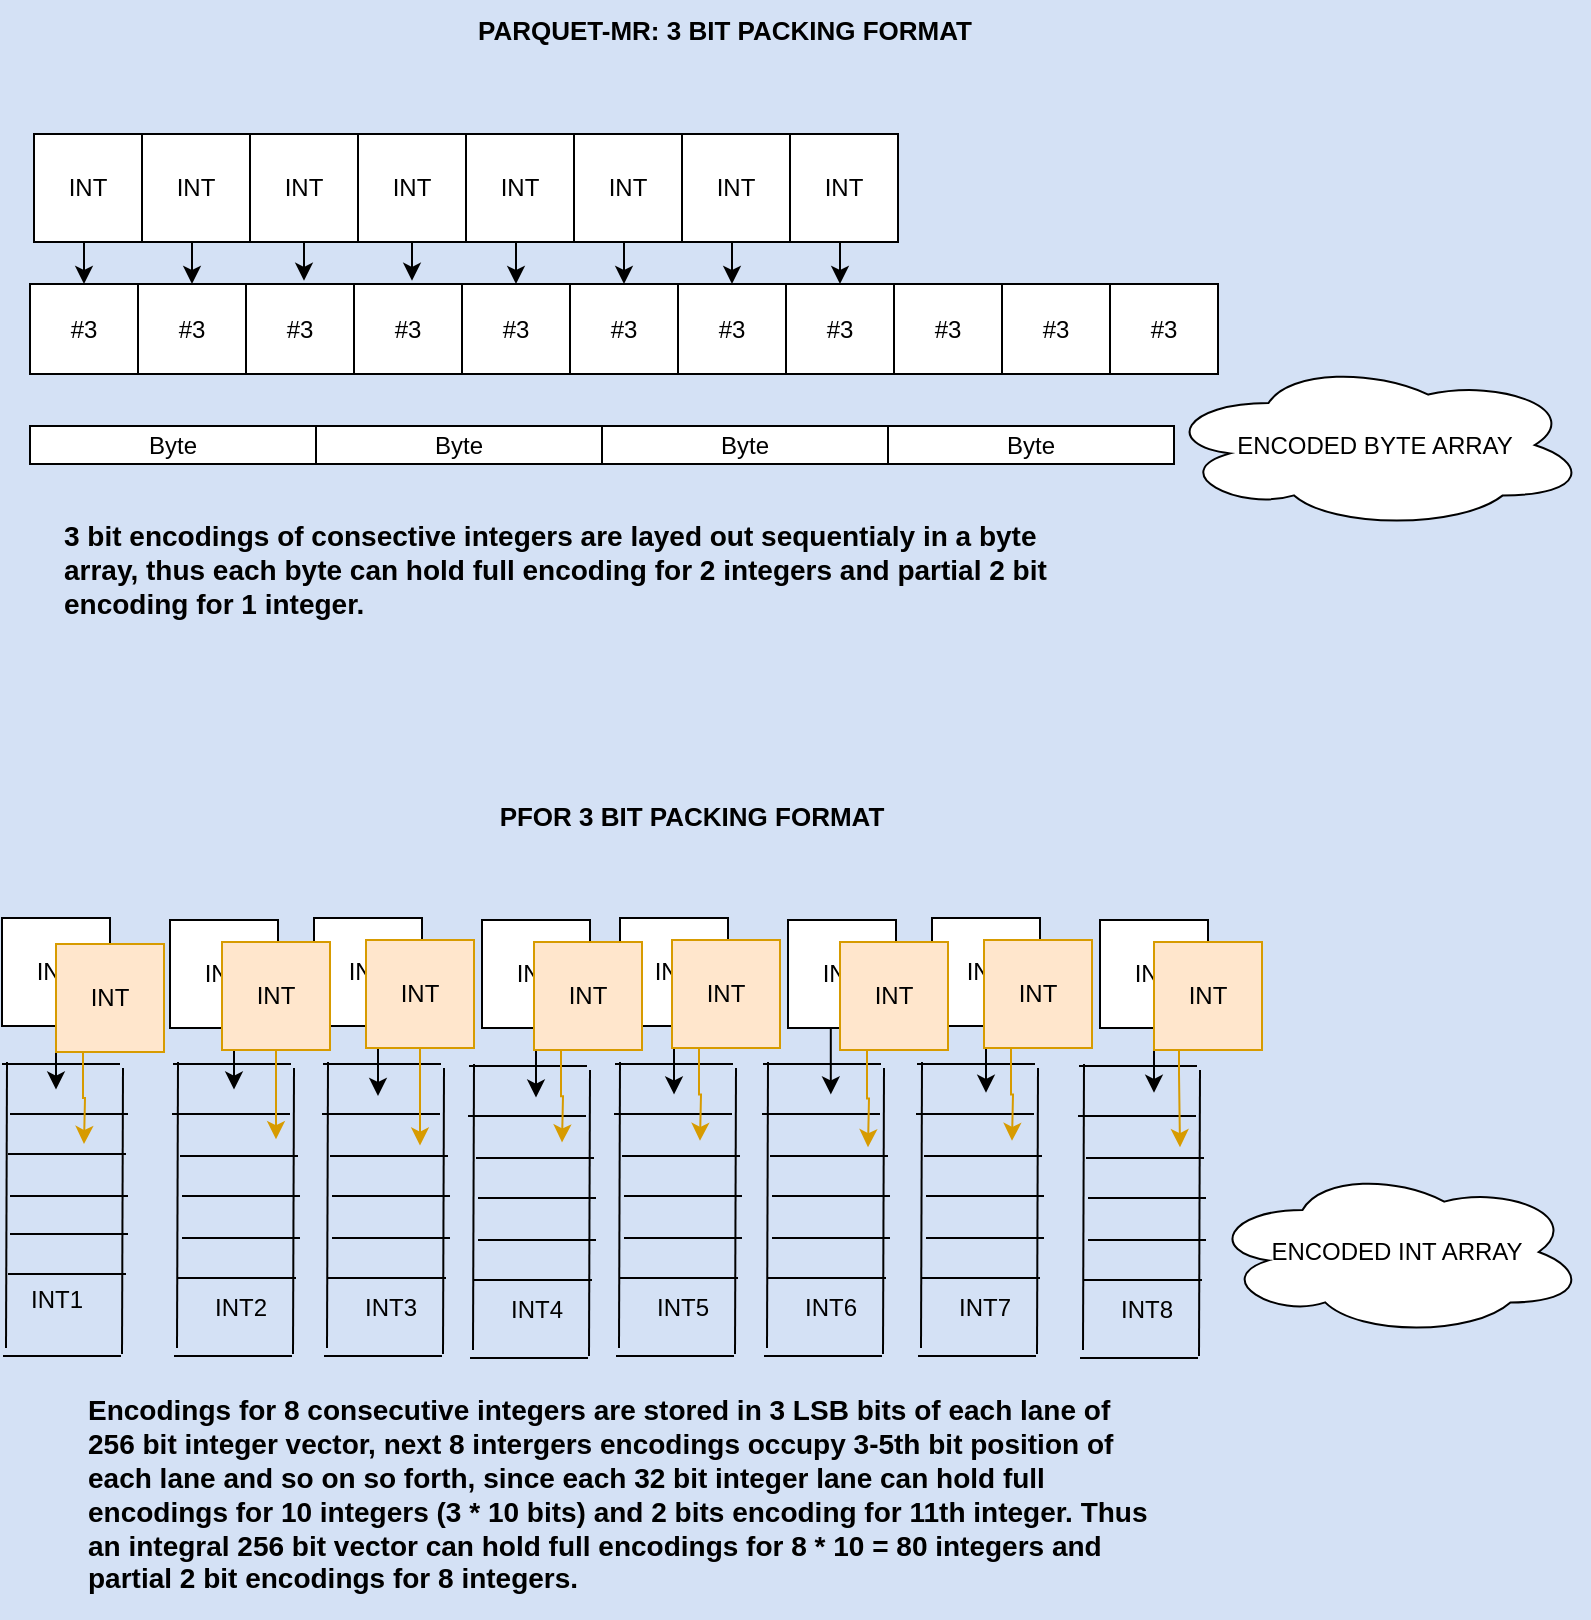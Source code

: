 <mxfile version="19.0.3" type="device"><diagram id="fata6-C_0mJf1kJ1QonU" name="Page-1"><mxGraphModel dx="1038" dy="649" grid="0" gridSize="10" guides="1" tooltips="1" connect="1" arrows="1" fold="1" page="1" pageScale="1" pageWidth="850" pageHeight="1100" background="#D4E1F5" math="0" shadow="0"><root><mxCell id="0"/><mxCell id="1" parent="0"/><mxCell id="MiHoAJHBp2lD6bKMKIvG-1" value="#3" style="rounded=0;whiteSpace=wrap;html=1;" vertex="1" parent="1"><mxGeometry x="54" y="262" width="54" height="45" as="geometry"/></mxCell><mxCell id="MiHoAJHBp2lD6bKMKIvG-4" value="#3" style="rounded=0;whiteSpace=wrap;html=1;" vertex="1" parent="1"><mxGeometry x="108" y="262" width="54" height="45" as="geometry"/></mxCell><mxCell id="MiHoAJHBp2lD6bKMKIvG-12" value="#3" style="rounded=0;whiteSpace=wrap;html=1;" vertex="1" parent="1"><mxGeometry x="162" y="262" width="54" height="45" as="geometry"/></mxCell><mxCell id="MiHoAJHBp2lD6bKMKIvG-13" value="#3" style="rounded=0;whiteSpace=wrap;html=1;" vertex="1" parent="1"><mxGeometry x="216" y="262" width="54" height="45" as="geometry"/></mxCell><mxCell id="MiHoAJHBp2lD6bKMKIvG-16" value="Byte" style="rounded=0;whiteSpace=wrap;html=1;" vertex="1" parent="1"><mxGeometry x="54" y="333" width="143" height="19" as="geometry"/></mxCell><mxCell id="MiHoAJHBp2lD6bKMKIvG-17" value="Byte" style="rounded=0;whiteSpace=wrap;html=1;" vertex="1" parent="1"><mxGeometry x="197" y="333" width="143" height="19" as="geometry"/></mxCell><mxCell id="MiHoAJHBp2lD6bKMKIvG-18" value="#3" style="rounded=0;whiteSpace=wrap;html=1;" vertex="1" parent="1"><mxGeometry x="270" y="262" width="54" height="45" as="geometry"/></mxCell><mxCell id="MiHoAJHBp2lD6bKMKIvG-19" value="#3" style="rounded=0;whiteSpace=wrap;html=1;" vertex="1" parent="1"><mxGeometry x="324" y="262" width="54" height="45" as="geometry"/></mxCell><mxCell id="MiHoAJHBp2lD6bKMKIvG-20" value="#3" style="rounded=0;whiteSpace=wrap;html=1;" vertex="1" parent="1"><mxGeometry x="378" y="262" width="54" height="45" as="geometry"/></mxCell><mxCell id="MiHoAJHBp2lD6bKMKIvG-21" value="#3" style="rounded=0;whiteSpace=wrap;html=1;" vertex="1" parent="1"><mxGeometry x="432" y="262" width="54" height="45" as="geometry"/></mxCell><mxCell id="MiHoAJHBp2lD6bKMKIvG-24" value="Byte" style="rounded=0;whiteSpace=wrap;html=1;" vertex="1" parent="1"><mxGeometry x="340" y="333" width="143" height="19" as="geometry"/></mxCell><mxCell id="MiHoAJHBp2lD6bKMKIvG-25" value="Byte" style="rounded=0;whiteSpace=wrap;html=1;" vertex="1" parent="1"><mxGeometry x="483" y="333" width="143" height="19" as="geometry"/></mxCell><mxCell id="MiHoAJHBp2lD6bKMKIvG-26" value="#3" style="rounded=0;whiteSpace=wrap;html=1;" vertex="1" parent="1"><mxGeometry x="486" y="262" width="54" height="45" as="geometry"/></mxCell><mxCell id="MiHoAJHBp2lD6bKMKIvG-27" value="#3" style="rounded=0;whiteSpace=wrap;html=1;" vertex="1" parent="1"><mxGeometry x="540" y="262" width="54" height="45" as="geometry"/></mxCell><mxCell id="MiHoAJHBp2lD6bKMKIvG-28" value="#3" style="rounded=0;whiteSpace=wrap;html=1;" vertex="1" parent="1"><mxGeometry x="594" y="262" width="54" height="45" as="geometry"/></mxCell><mxCell id="MiHoAJHBp2lD6bKMKIvG-136" style="edgeStyle=orthogonalEdgeStyle;rounded=0;orthogonalLoop=1;jettySize=auto;html=1;exitX=0.5;exitY=1;exitDx=0;exitDy=0;entryX=0.5;entryY=0;entryDx=0;entryDy=0;" edge="1" parent="1" source="MiHoAJHBp2lD6bKMKIvG-29" target="MiHoAJHBp2lD6bKMKIvG-1"><mxGeometry relative="1" as="geometry"/></mxCell><mxCell id="MiHoAJHBp2lD6bKMKIvG-29" value="INT" style="whiteSpace=wrap;html=1;aspect=fixed;" vertex="1" parent="1"><mxGeometry x="56" y="187" width="54" height="54" as="geometry"/></mxCell><mxCell id="MiHoAJHBp2lD6bKMKIvG-137" style="edgeStyle=orthogonalEdgeStyle;rounded=0;orthogonalLoop=1;jettySize=auto;html=1;exitX=0.5;exitY=1;exitDx=0;exitDy=0;entryX=0.5;entryY=0;entryDx=0;entryDy=0;" edge="1" parent="1" source="MiHoAJHBp2lD6bKMKIvG-30" target="MiHoAJHBp2lD6bKMKIvG-4"><mxGeometry relative="1" as="geometry"/></mxCell><mxCell id="MiHoAJHBp2lD6bKMKIvG-30" value="INT" style="whiteSpace=wrap;html=1;aspect=fixed;" vertex="1" parent="1"><mxGeometry x="110" y="187" width="54" height="54" as="geometry"/></mxCell><mxCell id="MiHoAJHBp2lD6bKMKIvG-138" style="edgeStyle=orthogonalEdgeStyle;rounded=0;orthogonalLoop=1;jettySize=auto;html=1;exitX=0.5;exitY=1;exitDx=0;exitDy=0;" edge="1" parent="1" source="MiHoAJHBp2lD6bKMKIvG-31"><mxGeometry relative="1" as="geometry"><mxPoint x="191" y="260.4" as="targetPoint"/></mxGeometry></mxCell><mxCell id="MiHoAJHBp2lD6bKMKIvG-31" value="INT" style="whiteSpace=wrap;html=1;aspect=fixed;" vertex="1" parent="1"><mxGeometry x="164" y="187" width="54" height="54" as="geometry"/></mxCell><mxCell id="MiHoAJHBp2lD6bKMKIvG-139" style="edgeStyle=orthogonalEdgeStyle;rounded=0;orthogonalLoop=1;jettySize=auto;html=1;exitX=0.5;exitY=1;exitDx=0;exitDy=0;" edge="1" parent="1" source="MiHoAJHBp2lD6bKMKIvG-32"><mxGeometry relative="1" as="geometry"><mxPoint x="245" y="260.4" as="targetPoint"/></mxGeometry></mxCell><mxCell id="MiHoAJHBp2lD6bKMKIvG-32" value="INT" style="whiteSpace=wrap;html=1;aspect=fixed;" vertex="1" parent="1"><mxGeometry x="218" y="187" width="54" height="54" as="geometry"/></mxCell><mxCell id="MiHoAJHBp2lD6bKMKIvG-140" style="edgeStyle=orthogonalEdgeStyle;rounded=0;orthogonalLoop=1;jettySize=auto;html=1;exitX=0.5;exitY=1;exitDx=0;exitDy=0;entryX=0.5;entryY=0;entryDx=0;entryDy=0;" edge="1" parent="1" source="MiHoAJHBp2lD6bKMKIvG-34" target="MiHoAJHBp2lD6bKMKIvG-18"><mxGeometry relative="1" as="geometry"/></mxCell><mxCell id="MiHoAJHBp2lD6bKMKIvG-34" value="INT" style="whiteSpace=wrap;html=1;aspect=fixed;" vertex="1" parent="1"><mxGeometry x="272" y="187" width="54" height="54" as="geometry"/></mxCell><mxCell id="MiHoAJHBp2lD6bKMKIvG-141" style="edgeStyle=orthogonalEdgeStyle;rounded=0;orthogonalLoop=1;jettySize=auto;html=1;exitX=0.5;exitY=1;exitDx=0;exitDy=0;entryX=0.5;entryY=0;entryDx=0;entryDy=0;" edge="1" parent="1" source="MiHoAJHBp2lD6bKMKIvG-35" target="MiHoAJHBp2lD6bKMKIvG-19"><mxGeometry relative="1" as="geometry"/></mxCell><mxCell id="MiHoAJHBp2lD6bKMKIvG-35" value="INT" style="whiteSpace=wrap;html=1;aspect=fixed;" vertex="1" parent="1"><mxGeometry x="326" y="187" width="54" height="54" as="geometry"/></mxCell><mxCell id="MiHoAJHBp2lD6bKMKIvG-142" style="edgeStyle=orthogonalEdgeStyle;rounded=0;orthogonalLoop=1;jettySize=auto;html=1;exitX=0.5;exitY=1;exitDx=0;exitDy=0;entryX=0.5;entryY=0;entryDx=0;entryDy=0;" edge="1" parent="1" source="MiHoAJHBp2lD6bKMKIvG-36" target="MiHoAJHBp2lD6bKMKIvG-20"><mxGeometry relative="1" as="geometry"/></mxCell><mxCell id="MiHoAJHBp2lD6bKMKIvG-36" value="INT" style="whiteSpace=wrap;html=1;aspect=fixed;" vertex="1" parent="1"><mxGeometry x="380" y="187" width="54" height="54" as="geometry"/></mxCell><mxCell id="MiHoAJHBp2lD6bKMKIvG-143" style="edgeStyle=orthogonalEdgeStyle;rounded=0;orthogonalLoop=1;jettySize=auto;html=1;exitX=0.5;exitY=1;exitDx=0;exitDy=0;entryX=0.5;entryY=0;entryDx=0;entryDy=0;" edge="1" parent="1" source="MiHoAJHBp2lD6bKMKIvG-37" target="MiHoAJHBp2lD6bKMKIvG-21"><mxGeometry relative="1" as="geometry"/></mxCell><mxCell id="MiHoAJHBp2lD6bKMKIvG-37" value="INT" style="whiteSpace=wrap;html=1;aspect=fixed;" vertex="1" parent="1"><mxGeometry x="434" y="187" width="54" height="54" as="geometry"/></mxCell><mxCell id="MiHoAJHBp2lD6bKMKIvG-48" value="PARQUET-MR: 3 BIT PACKING FORMAT" style="text;html=1;strokeColor=none;fillColor=none;align=center;verticalAlign=middle;whiteSpace=wrap;rounded=0;fontStyle=1;fontSize=13;" vertex="1" parent="1"><mxGeometry x="211" y="120" width="381" height="30" as="geometry"/></mxCell><mxCell id="MiHoAJHBp2lD6bKMKIvG-49" value="" style="endArrow=none;html=1;rounded=0;" edge="1" parent="1"><mxGeometry width="50" height="50" relative="1" as="geometry"><mxPoint x="42" y="794" as="sourcePoint"/><mxPoint x="42.5" y="651" as="targetPoint"/></mxGeometry></mxCell><mxCell id="MiHoAJHBp2lD6bKMKIvG-54" value="" style="endArrow=none;html=1;rounded=0;" edge="1" parent="1"><mxGeometry width="50" height="50" relative="1" as="geometry"><mxPoint x="100" y="797" as="sourcePoint"/><mxPoint x="100.5" y="654" as="targetPoint"/></mxGeometry></mxCell><mxCell id="MiHoAJHBp2lD6bKMKIvG-55" value="" style="endArrow=none;html=1;rounded=0;" edge="1" parent="1"><mxGeometry width="50" height="50" relative="1" as="geometry"><mxPoint x="40" y="652" as="sourcePoint"/><mxPoint x="99" y="652" as="targetPoint"/></mxGeometry></mxCell><mxCell id="MiHoAJHBp2lD6bKMKIvG-56" value="" style="endArrow=none;html=1;rounded=0;" edge="1" parent="1"><mxGeometry width="50" height="50" relative="1" as="geometry"><mxPoint x="40.5" y="798" as="sourcePoint"/><mxPoint x="99.5" y="798" as="targetPoint"/></mxGeometry></mxCell><mxCell id="MiHoAJHBp2lD6bKMKIvG-61" value="" style="endArrow=none;html=1;rounded=0;" edge="1" parent="1"><mxGeometry width="50" height="50" relative="1" as="geometry"><mxPoint x="127.5" y="794" as="sourcePoint"/><mxPoint x="128" y="651" as="targetPoint"/></mxGeometry></mxCell><mxCell id="MiHoAJHBp2lD6bKMKIvG-62" value="" style="endArrow=none;html=1;rounded=0;" edge="1" parent="1"><mxGeometry width="50" height="50" relative="1" as="geometry"><mxPoint x="185.5" y="797" as="sourcePoint"/><mxPoint x="186" y="654" as="targetPoint"/></mxGeometry></mxCell><mxCell id="MiHoAJHBp2lD6bKMKIvG-63" value="" style="endArrow=none;html=1;rounded=0;" edge="1" parent="1"><mxGeometry width="50" height="50" relative="1" as="geometry"><mxPoint x="125.5" y="652" as="sourcePoint"/><mxPoint x="184.5" y="652" as="targetPoint"/></mxGeometry></mxCell><mxCell id="MiHoAJHBp2lD6bKMKIvG-64" value="" style="endArrow=none;html=1;rounded=0;" edge="1" parent="1"><mxGeometry width="50" height="50" relative="1" as="geometry"><mxPoint x="126" y="798" as="sourcePoint"/><mxPoint x="185" y="798" as="targetPoint"/></mxGeometry></mxCell><mxCell id="MiHoAJHBp2lD6bKMKIvG-94" value="INT1" style="text;html=1;align=center;verticalAlign=middle;resizable=0;points=[];autosize=1;strokeColor=none;fillColor=none;" vertex="1" parent="1"><mxGeometry x="49" y="761" width="36" height="18" as="geometry"/></mxCell><mxCell id="MiHoAJHBp2lD6bKMKIvG-95" value="INT2" style="text;html=1;align=center;verticalAlign=middle;resizable=0;points=[];autosize=1;strokeColor=none;fillColor=none;" vertex="1" parent="1"><mxGeometry x="141" y="765" width="36" height="18" as="geometry"/></mxCell><mxCell id="MiHoAJHBp2lD6bKMKIvG-217" style="edgeStyle=orthogonalEdgeStyle;rounded=0;orthogonalLoop=1;jettySize=auto;html=1;exitX=0.5;exitY=1;exitDx=0;exitDy=0;" edge="1" parent="1" source="MiHoAJHBp2lD6bKMKIvG-125"><mxGeometry relative="1" as="geometry"><mxPoint x="67" y="664.8" as="targetPoint"/></mxGeometry></mxCell><mxCell id="MiHoAJHBp2lD6bKMKIvG-125" value="INT" style="whiteSpace=wrap;html=1;aspect=fixed;" vertex="1" parent="1"><mxGeometry x="40" y="579" width="54" height="54" as="geometry"/></mxCell><mxCell id="MiHoAJHBp2lD6bKMKIvG-134" value="PFOR 3 BIT PACKING FORMAT" style="text;html=1;strokeColor=none;fillColor=none;align=center;verticalAlign=middle;whiteSpace=wrap;rounded=0;fontStyle=1;fontSize=13;" vertex="1" parent="1"><mxGeometry x="139" y="505" width="492" height="45" as="geometry"/></mxCell><mxCell id="MiHoAJHBp2lD6bKMKIvG-145" value="ENCODED BYTE ARRAY" style="ellipse;shape=cloud;whiteSpace=wrap;html=1;" vertex="1" parent="1"><mxGeometry x="620" y="300.5" width="213" height="84" as="geometry"/></mxCell><mxCell id="MiHoAJHBp2lD6bKMKIvG-146" value="" style="endArrow=none;html=1;rounded=0;" edge="1" parent="1"><mxGeometry width="50" height="50" relative="1" as="geometry"><mxPoint x="44" y="677" as="sourcePoint"/><mxPoint x="103" y="677" as="targetPoint"/></mxGeometry></mxCell><mxCell id="MiHoAJHBp2lD6bKMKIvG-147" value="" style="endArrow=none;html=1;rounded=0;" edge="1" parent="1"><mxGeometry width="50" height="50" relative="1" as="geometry"><mxPoint x="43" y="697" as="sourcePoint"/><mxPoint x="102" y="697" as="targetPoint"/></mxGeometry></mxCell><mxCell id="MiHoAJHBp2lD6bKMKIvG-148" value="" style="endArrow=none;html=1;rounded=0;" edge="1" parent="1"><mxGeometry width="50" height="50" relative="1" as="geometry"><mxPoint x="44" y="718" as="sourcePoint"/><mxPoint x="103" y="718" as="targetPoint"/></mxGeometry></mxCell><mxCell id="MiHoAJHBp2lD6bKMKIvG-149" value="" style="endArrow=none;html=1;rounded=0;" edge="1" parent="1"><mxGeometry width="50" height="50" relative="1" as="geometry"><mxPoint x="44" y="737" as="sourcePoint"/><mxPoint x="103" y="737" as="targetPoint"/></mxGeometry></mxCell><mxCell id="MiHoAJHBp2lD6bKMKIvG-150" value="" style="endArrow=none;html=1;rounded=0;" edge="1" parent="1"><mxGeometry width="50" height="50" relative="1" as="geometry"><mxPoint x="43" y="757" as="sourcePoint"/><mxPoint x="102" y="757" as="targetPoint"/></mxGeometry></mxCell><mxCell id="MiHoAJHBp2lD6bKMKIvG-151" value="" style="endArrow=none;html=1;rounded=0;" edge="1" parent="1"><mxGeometry width="50" height="50" relative="1" as="geometry"><mxPoint x="125" y="677" as="sourcePoint"/><mxPoint x="184" y="677" as="targetPoint"/></mxGeometry></mxCell><mxCell id="MiHoAJHBp2lD6bKMKIvG-152" value="" style="endArrow=none;html=1;rounded=0;" edge="1" parent="1"><mxGeometry width="50" height="50" relative="1" as="geometry"><mxPoint x="129" y="698" as="sourcePoint"/><mxPoint x="188" y="698" as="targetPoint"/></mxGeometry></mxCell><mxCell id="MiHoAJHBp2lD6bKMKIvG-153" value="" style="endArrow=none;html=1;rounded=0;" edge="1" parent="1"><mxGeometry width="50" height="50" relative="1" as="geometry"><mxPoint x="130" y="718" as="sourcePoint"/><mxPoint x="189" y="718" as="targetPoint"/></mxGeometry></mxCell><mxCell id="MiHoAJHBp2lD6bKMKIvG-154" value="" style="endArrow=none;html=1;rounded=0;" edge="1" parent="1"><mxGeometry width="50" height="50" relative="1" as="geometry"><mxPoint x="130" y="739" as="sourcePoint"/><mxPoint x="189" y="739" as="targetPoint"/></mxGeometry></mxCell><mxCell id="MiHoAJHBp2lD6bKMKIvG-155" value="" style="endArrow=none;html=1;rounded=0;" edge="1" parent="1"><mxGeometry width="50" height="50" relative="1" as="geometry"><mxPoint x="128" y="759" as="sourcePoint"/><mxPoint x="187" y="759" as="targetPoint"/></mxGeometry></mxCell><mxCell id="MiHoAJHBp2lD6bKMKIvG-156" value="" style="endArrow=none;html=1;rounded=0;" edge="1" parent="1"><mxGeometry width="50" height="50" relative="1" as="geometry"><mxPoint x="202.5" y="794" as="sourcePoint"/><mxPoint x="203" y="651" as="targetPoint"/></mxGeometry></mxCell><mxCell id="MiHoAJHBp2lD6bKMKIvG-157" value="" style="endArrow=none;html=1;rounded=0;" edge="1" parent="1"><mxGeometry width="50" height="50" relative="1" as="geometry"><mxPoint x="260.5" y="797" as="sourcePoint"/><mxPoint x="261" y="654" as="targetPoint"/></mxGeometry></mxCell><mxCell id="MiHoAJHBp2lD6bKMKIvG-158" value="" style="endArrow=none;html=1;rounded=0;" edge="1" parent="1"><mxGeometry width="50" height="50" relative="1" as="geometry"><mxPoint x="200.5" y="652" as="sourcePoint"/><mxPoint x="259.5" y="652" as="targetPoint"/></mxGeometry></mxCell><mxCell id="MiHoAJHBp2lD6bKMKIvG-159" value="" style="endArrow=none;html=1;rounded=0;" edge="1" parent="1"><mxGeometry width="50" height="50" relative="1" as="geometry"><mxPoint x="201" y="798" as="sourcePoint"/><mxPoint x="260" y="798" as="targetPoint"/></mxGeometry></mxCell><mxCell id="MiHoAJHBp2lD6bKMKIvG-160" value="INT3" style="text;html=1;align=center;verticalAlign=middle;resizable=0;points=[];autosize=1;strokeColor=none;fillColor=none;" vertex="1" parent="1"><mxGeometry x="216" y="765" width="36" height="18" as="geometry"/></mxCell><mxCell id="MiHoAJHBp2lD6bKMKIvG-161" value="" style="endArrow=none;html=1;rounded=0;" edge="1" parent="1"><mxGeometry width="50" height="50" relative="1" as="geometry"><mxPoint x="200" y="677" as="sourcePoint"/><mxPoint x="259" y="677" as="targetPoint"/></mxGeometry></mxCell><mxCell id="MiHoAJHBp2lD6bKMKIvG-162" value="" style="endArrow=none;html=1;rounded=0;" edge="1" parent="1"><mxGeometry width="50" height="50" relative="1" as="geometry"><mxPoint x="204" y="698" as="sourcePoint"/><mxPoint x="263" y="698" as="targetPoint"/></mxGeometry></mxCell><mxCell id="MiHoAJHBp2lD6bKMKIvG-163" value="" style="endArrow=none;html=1;rounded=0;" edge="1" parent="1"><mxGeometry width="50" height="50" relative="1" as="geometry"><mxPoint x="205" y="718" as="sourcePoint"/><mxPoint x="264" y="718" as="targetPoint"/></mxGeometry></mxCell><mxCell id="MiHoAJHBp2lD6bKMKIvG-164" value="" style="endArrow=none;html=1;rounded=0;" edge="1" parent="1"><mxGeometry width="50" height="50" relative="1" as="geometry"><mxPoint x="205" y="739" as="sourcePoint"/><mxPoint x="264" y="739" as="targetPoint"/></mxGeometry></mxCell><mxCell id="MiHoAJHBp2lD6bKMKIvG-165" value="" style="endArrow=none;html=1;rounded=0;" edge="1" parent="1"><mxGeometry width="50" height="50" relative="1" as="geometry"><mxPoint x="203" y="759" as="sourcePoint"/><mxPoint x="262" y="759" as="targetPoint"/></mxGeometry></mxCell><mxCell id="MiHoAJHBp2lD6bKMKIvG-166" value="" style="endArrow=none;html=1;rounded=0;" edge="1" parent="1"><mxGeometry width="50" height="50" relative="1" as="geometry"><mxPoint x="275.5" y="795" as="sourcePoint"/><mxPoint x="276" y="652" as="targetPoint"/></mxGeometry></mxCell><mxCell id="MiHoAJHBp2lD6bKMKIvG-167" value="" style="endArrow=none;html=1;rounded=0;" edge="1" parent="1"><mxGeometry width="50" height="50" relative="1" as="geometry"><mxPoint x="333.5" y="798" as="sourcePoint"/><mxPoint x="334" y="655" as="targetPoint"/></mxGeometry></mxCell><mxCell id="MiHoAJHBp2lD6bKMKIvG-168" value="" style="endArrow=none;html=1;rounded=0;" edge="1" parent="1"><mxGeometry width="50" height="50" relative="1" as="geometry"><mxPoint x="273.5" y="653" as="sourcePoint"/><mxPoint x="332.5" y="653" as="targetPoint"/></mxGeometry></mxCell><mxCell id="MiHoAJHBp2lD6bKMKIvG-169" value="" style="endArrow=none;html=1;rounded=0;" edge="1" parent="1"><mxGeometry width="50" height="50" relative="1" as="geometry"><mxPoint x="274" y="799" as="sourcePoint"/><mxPoint x="333" y="799" as="targetPoint"/></mxGeometry></mxCell><mxCell id="MiHoAJHBp2lD6bKMKIvG-170" value="INT4" style="text;html=1;align=center;verticalAlign=middle;resizable=0;points=[];autosize=1;strokeColor=none;fillColor=none;" vertex="1" parent="1"><mxGeometry x="289" y="766" width="36" height="18" as="geometry"/></mxCell><mxCell id="MiHoAJHBp2lD6bKMKIvG-171" value="" style="endArrow=none;html=1;rounded=0;" edge="1" parent="1"><mxGeometry width="50" height="50" relative="1" as="geometry"><mxPoint x="273" y="678" as="sourcePoint"/><mxPoint x="332" y="678" as="targetPoint"/></mxGeometry></mxCell><mxCell id="MiHoAJHBp2lD6bKMKIvG-172" value="" style="endArrow=none;html=1;rounded=0;" edge="1" parent="1"><mxGeometry width="50" height="50" relative="1" as="geometry"><mxPoint x="277" y="699" as="sourcePoint"/><mxPoint x="336" y="699" as="targetPoint"/></mxGeometry></mxCell><mxCell id="MiHoAJHBp2lD6bKMKIvG-173" value="" style="endArrow=none;html=1;rounded=0;" edge="1" parent="1"><mxGeometry width="50" height="50" relative="1" as="geometry"><mxPoint x="278" y="719" as="sourcePoint"/><mxPoint x="337" y="719" as="targetPoint"/></mxGeometry></mxCell><mxCell id="MiHoAJHBp2lD6bKMKIvG-174" value="" style="endArrow=none;html=1;rounded=0;" edge="1" parent="1"><mxGeometry width="50" height="50" relative="1" as="geometry"><mxPoint x="278" y="740" as="sourcePoint"/><mxPoint x="337" y="740" as="targetPoint"/></mxGeometry></mxCell><mxCell id="MiHoAJHBp2lD6bKMKIvG-175" value="" style="endArrow=none;html=1;rounded=0;" edge="1" parent="1"><mxGeometry width="50" height="50" relative="1" as="geometry"><mxPoint x="276" y="760" as="sourcePoint"/><mxPoint x="335" y="760" as="targetPoint"/></mxGeometry></mxCell><mxCell id="MiHoAJHBp2lD6bKMKIvG-176" value="" style="endArrow=none;html=1;rounded=0;" edge="1" parent="1"><mxGeometry width="50" height="50" relative="1" as="geometry"><mxPoint x="348.5" y="794" as="sourcePoint"/><mxPoint x="349" y="651" as="targetPoint"/></mxGeometry></mxCell><mxCell id="MiHoAJHBp2lD6bKMKIvG-177" value="" style="endArrow=none;html=1;rounded=0;" edge="1" parent="1"><mxGeometry width="50" height="50" relative="1" as="geometry"><mxPoint x="406.5" y="797" as="sourcePoint"/><mxPoint x="407" y="654" as="targetPoint"/></mxGeometry></mxCell><mxCell id="MiHoAJHBp2lD6bKMKIvG-178" value="" style="endArrow=none;html=1;rounded=0;" edge="1" parent="1"><mxGeometry width="50" height="50" relative="1" as="geometry"><mxPoint x="346.5" y="652" as="sourcePoint"/><mxPoint x="405.5" y="652" as="targetPoint"/></mxGeometry></mxCell><mxCell id="MiHoAJHBp2lD6bKMKIvG-179" value="" style="endArrow=none;html=1;rounded=0;" edge="1" parent="1"><mxGeometry width="50" height="50" relative="1" as="geometry"><mxPoint x="347" y="798" as="sourcePoint"/><mxPoint x="406" y="798" as="targetPoint"/></mxGeometry></mxCell><mxCell id="MiHoAJHBp2lD6bKMKIvG-180" value="INT5" style="text;html=1;align=center;verticalAlign=middle;resizable=0;points=[];autosize=1;strokeColor=none;fillColor=none;" vertex="1" parent="1"><mxGeometry x="362" y="765" width="36" height="18" as="geometry"/></mxCell><mxCell id="MiHoAJHBp2lD6bKMKIvG-181" value="" style="endArrow=none;html=1;rounded=0;" edge="1" parent="1"><mxGeometry width="50" height="50" relative="1" as="geometry"><mxPoint x="346" y="677" as="sourcePoint"/><mxPoint x="405" y="677" as="targetPoint"/></mxGeometry></mxCell><mxCell id="MiHoAJHBp2lD6bKMKIvG-182" value="" style="endArrow=none;html=1;rounded=0;" edge="1" parent="1"><mxGeometry width="50" height="50" relative="1" as="geometry"><mxPoint x="350" y="698" as="sourcePoint"/><mxPoint x="409" y="698" as="targetPoint"/></mxGeometry></mxCell><mxCell id="MiHoAJHBp2lD6bKMKIvG-183" value="" style="endArrow=none;html=1;rounded=0;" edge="1" parent="1"><mxGeometry width="50" height="50" relative="1" as="geometry"><mxPoint x="351" y="718" as="sourcePoint"/><mxPoint x="410" y="718" as="targetPoint"/></mxGeometry></mxCell><mxCell id="MiHoAJHBp2lD6bKMKIvG-184" value="" style="endArrow=none;html=1;rounded=0;" edge="1" parent="1"><mxGeometry width="50" height="50" relative="1" as="geometry"><mxPoint x="351" y="739" as="sourcePoint"/><mxPoint x="410" y="739" as="targetPoint"/></mxGeometry></mxCell><mxCell id="MiHoAJHBp2lD6bKMKIvG-185" value="" style="endArrow=none;html=1;rounded=0;" edge="1" parent="1"><mxGeometry width="50" height="50" relative="1" as="geometry"><mxPoint x="349" y="759" as="sourcePoint"/><mxPoint x="408" y="759" as="targetPoint"/></mxGeometry></mxCell><mxCell id="MiHoAJHBp2lD6bKMKIvG-186" value="" style="endArrow=none;html=1;rounded=0;" edge="1" parent="1"><mxGeometry width="50" height="50" relative="1" as="geometry"><mxPoint x="422.5" y="794" as="sourcePoint"/><mxPoint x="423" y="651" as="targetPoint"/></mxGeometry></mxCell><mxCell id="MiHoAJHBp2lD6bKMKIvG-187" value="" style="endArrow=none;html=1;rounded=0;" edge="1" parent="1"><mxGeometry width="50" height="50" relative="1" as="geometry"><mxPoint x="480.5" y="797" as="sourcePoint"/><mxPoint x="481" y="654" as="targetPoint"/></mxGeometry></mxCell><mxCell id="MiHoAJHBp2lD6bKMKIvG-188" value="" style="endArrow=none;html=1;rounded=0;" edge="1" parent="1"><mxGeometry width="50" height="50" relative="1" as="geometry"><mxPoint x="420.5" y="652" as="sourcePoint"/><mxPoint x="479.5" y="652" as="targetPoint"/></mxGeometry></mxCell><mxCell id="MiHoAJHBp2lD6bKMKIvG-189" value="" style="endArrow=none;html=1;rounded=0;" edge="1" parent="1"><mxGeometry width="50" height="50" relative="1" as="geometry"><mxPoint x="421" y="798" as="sourcePoint"/><mxPoint x="480" y="798" as="targetPoint"/></mxGeometry></mxCell><mxCell id="MiHoAJHBp2lD6bKMKIvG-190" value="INT6" style="text;html=1;align=center;verticalAlign=middle;resizable=0;points=[];autosize=1;strokeColor=none;fillColor=none;" vertex="1" parent="1"><mxGeometry x="436" y="765" width="36" height="18" as="geometry"/></mxCell><mxCell id="MiHoAJHBp2lD6bKMKIvG-191" value="" style="endArrow=none;html=1;rounded=0;" edge="1" parent="1"><mxGeometry width="50" height="50" relative="1" as="geometry"><mxPoint x="420" y="677" as="sourcePoint"/><mxPoint x="479" y="677" as="targetPoint"/></mxGeometry></mxCell><mxCell id="MiHoAJHBp2lD6bKMKIvG-192" value="" style="endArrow=none;html=1;rounded=0;" edge="1" parent="1"><mxGeometry width="50" height="50" relative="1" as="geometry"><mxPoint x="424" y="698" as="sourcePoint"/><mxPoint x="483" y="698" as="targetPoint"/></mxGeometry></mxCell><mxCell id="MiHoAJHBp2lD6bKMKIvG-193" value="" style="endArrow=none;html=1;rounded=0;" edge="1" parent="1"><mxGeometry width="50" height="50" relative="1" as="geometry"><mxPoint x="425" y="718" as="sourcePoint"/><mxPoint x="484" y="718" as="targetPoint"/></mxGeometry></mxCell><mxCell id="MiHoAJHBp2lD6bKMKIvG-194" value="" style="endArrow=none;html=1;rounded=0;" edge="1" parent="1"><mxGeometry width="50" height="50" relative="1" as="geometry"><mxPoint x="425" y="739" as="sourcePoint"/><mxPoint x="484" y="739" as="targetPoint"/></mxGeometry></mxCell><mxCell id="MiHoAJHBp2lD6bKMKIvG-195" value="" style="endArrow=none;html=1;rounded=0;" edge="1" parent="1"><mxGeometry width="50" height="50" relative="1" as="geometry"><mxPoint x="423" y="759" as="sourcePoint"/><mxPoint x="482" y="759" as="targetPoint"/></mxGeometry></mxCell><mxCell id="MiHoAJHBp2lD6bKMKIvG-197" value="" style="endArrow=none;html=1;rounded=0;" edge="1" parent="1"><mxGeometry width="50" height="50" relative="1" as="geometry"><mxPoint x="499.5" y="794" as="sourcePoint"/><mxPoint x="500" y="651" as="targetPoint"/></mxGeometry></mxCell><mxCell id="MiHoAJHBp2lD6bKMKIvG-198" value="" style="endArrow=none;html=1;rounded=0;" edge="1" parent="1"><mxGeometry width="50" height="50" relative="1" as="geometry"><mxPoint x="557.5" y="797" as="sourcePoint"/><mxPoint x="558" y="654" as="targetPoint"/></mxGeometry></mxCell><mxCell id="MiHoAJHBp2lD6bKMKIvG-199" value="" style="endArrow=none;html=1;rounded=0;" edge="1" parent="1"><mxGeometry width="50" height="50" relative="1" as="geometry"><mxPoint x="497.5" y="652" as="sourcePoint"/><mxPoint x="556.5" y="652" as="targetPoint"/></mxGeometry></mxCell><mxCell id="MiHoAJHBp2lD6bKMKIvG-200" value="" style="endArrow=none;html=1;rounded=0;" edge="1" parent="1"><mxGeometry width="50" height="50" relative="1" as="geometry"><mxPoint x="498" y="798" as="sourcePoint"/><mxPoint x="557" y="798" as="targetPoint"/></mxGeometry></mxCell><mxCell id="MiHoAJHBp2lD6bKMKIvG-201" value="INT7" style="text;html=1;align=center;verticalAlign=middle;resizable=0;points=[];autosize=1;strokeColor=none;fillColor=none;" vertex="1" parent="1"><mxGeometry x="513" y="765" width="36" height="18" as="geometry"/></mxCell><mxCell id="MiHoAJHBp2lD6bKMKIvG-202" value="" style="endArrow=none;html=1;rounded=0;" edge="1" parent="1"><mxGeometry width="50" height="50" relative="1" as="geometry"><mxPoint x="497" y="677" as="sourcePoint"/><mxPoint x="556" y="677" as="targetPoint"/></mxGeometry></mxCell><mxCell id="MiHoAJHBp2lD6bKMKIvG-203" value="" style="endArrow=none;html=1;rounded=0;" edge="1" parent="1"><mxGeometry width="50" height="50" relative="1" as="geometry"><mxPoint x="501" y="698" as="sourcePoint"/><mxPoint x="560" y="698" as="targetPoint"/></mxGeometry></mxCell><mxCell id="MiHoAJHBp2lD6bKMKIvG-204" value="" style="endArrow=none;html=1;rounded=0;" edge="1" parent="1"><mxGeometry width="50" height="50" relative="1" as="geometry"><mxPoint x="502" y="718" as="sourcePoint"/><mxPoint x="561" y="718" as="targetPoint"/></mxGeometry></mxCell><mxCell id="MiHoAJHBp2lD6bKMKIvG-205" value="" style="endArrow=none;html=1;rounded=0;" edge="1" parent="1"><mxGeometry width="50" height="50" relative="1" as="geometry"><mxPoint x="502" y="739" as="sourcePoint"/><mxPoint x="561" y="739" as="targetPoint"/></mxGeometry></mxCell><mxCell id="MiHoAJHBp2lD6bKMKIvG-206" value="" style="endArrow=none;html=1;rounded=0;" edge="1" parent="1"><mxGeometry width="50" height="50" relative="1" as="geometry"><mxPoint x="500" y="759" as="sourcePoint"/><mxPoint x="559" y="759" as="targetPoint"/></mxGeometry></mxCell><mxCell id="MiHoAJHBp2lD6bKMKIvG-207" value="" style="endArrow=none;html=1;rounded=0;" edge="1" parent="1"><mxGeometry width="50" height="50" relative="1" as="geometry"><mxPoint x="580.5" y="795" as="sourcePoint"/><mxPoint x="581" y="652" as="targetPoint"/></mxGeometry></mxCell><mxCell id="MiHoAJHBp2lD6bKMKIvG-208" value="" style="endArrow=none;html=1;rounded=0;" edge="1" parent="1"><mxGeometry width="50" height="50" relative="1" as="geometry"><mxPoint x="638.5" y="798" as="sourcePoint"/><mxPoint x="639" y="655" as="targetPoint"/></mxGeometry></mxCell><mxCell id="MiHoAJHBp2lD6bKMKIvG-209" value="" style="endArrow=none;html=1;rounded=0;" edge="1" parent="1"><mxGeometry width="50" height="50" relative="1" as="geometry"><mxPoint x="578.5" y="653" as="sourcePoint"/><mxPoint x="637.5" y="653" as="targetPoint"/></mxGeometry></mxCell><mxCell id="MiHoAJHBp2lD6bKMKIvG-210" value="" style="endArrow=none;html=1;rounded=0;" edge="1" parent="1"><mxGeometry width="50" height="50" relative="1" as="geometry"><mxPoint x="579" y="799" as="sourcePoint"/><mxPoint x="638" y="799" as="targetPoint"/></mxGeometry></mxCell><mxCell id="MiHoAJHBp2lD6bKMKIvG-211" value="INT8" style="text;html=1;align=center;verticalAlign=middle;resizable=0;points=[];autosize=1;strokeColor=none;fillColor=none;" vertex="1" parent="1"><mxGeometry x="594" y="766" width="36" height="18" as="geometry"/></mxCell><mxCell id="MiHoAJHBp2lD6bKMKIvG-212" value="" style="endArrow=none;html=1;rounded=0;" edge="1" parent="1"><mxGeometry width="50" height="50" relative="1" as="geometry"><mxPoint x="578" y="678" as="sourcePoint"/><mxPoint x="637" y="678" as="targetPoint"/></mxGeometry></mxCell><mxCell id="MiHoAJHBp2lD6bKMKIvG-213" value="" style="endArrow=none;html=1;rounded=0;" edge="1" parent="1"><mxGeometry width="50" height="50" relative="1" as="geometry"><mxPoint x="582" y="699" as="sourcePoint"/><mxPoint x="641" y="699" as="targetPoint"/></mxGeometry></mxCell><mxCell id="MiHoAJHBp2lD6bKMKIvG-214" value="" style="endArrow=none;html=1;rounded=0;" edge="1" parent="1"><mxGeometry width="50" height="50" relative="1" as="geometry"><mxPoint x="583" y="719" as="sourcePoint"/><mxPoint x="642" y="719" as="targetPoint"/></mxGeometry></mxCell><mxCell id="MiHoAJHBp2lD6bKMKIvG-215" value="" style="endArrow=none;html=1;rounded=0;" edge="1" parent="1"><mxGeometry width="50" height="50" relative="1" as="geometry"><mxPoint x="583" y="740" as="sourcePoint"/><mxPoint x="642" y="740" as="targetPoint"/></mxGeometry></mxCell><mxCell id="MiHoAJHBp2lD6bKMKIvG-216" value="" style="endArrow=none;html=1;rounded=0;" edge="1" parent="1"><mxGeometry width="50" height="50" relative="1" as="geometry"><mxPoint x="581" y="760" as="sourcePoint"/><mxPoint x="640" y="760" as="targetPoint"/></mxGeometry></mxCell><mxCell id="MiHoAJHBp2lD6bKMKIvG-229" style="edgeStyle=orthogonalEdgeStyle;rounded=0;orthogonalLoop=1;jettySize=auto;html=1;exitX=0.5;exitY=1;exitDx=0;exitDy=0;" edge="1" parent="1" source="MiHoAJHBp2lD6bKMKIvG-222"><mxGeometry relative="1" as="geometry"><mxPoint x="156" y="664.8" as="targetPoint"/></mxGeometry></mxCell><mxCell id="MiHoAJHBp2lD6bKMKIvG-222" value="INT" style="whiteSpace=wrap;html=1;aspect=fixed;" vertex="1" parent="1"><mxGeometry x="124" y="580" width="54" height="54" as="geometry"/></mxCell><mxCell id="MiHoAJHBp2lD6bKMKIvG-230" style="edgeStyle=orthogonalEdgeStyle;rounded=0;orthogonalLoop=1;jettySize=auto;html=1;exitX=0.5;exitY=1;exitDx=0;exitDy=0;" edge="1" parent="1" source="MiHoAJHBp2lD6bKMKIvG-223"><mxGeometry relative="1" as="geometry"><mxPoint x="228" y="668.0" as="targetPoint"/></mxGeometry></mxCell><mxCell id="MiHoAJHBp2lD6bKMKIvG-223" value="INT" style="whiteSpace=wrap;html=1;aspect=fixed;" vertex="1" parent="1"><mxGeometry x="196" y="579" width="54" height="54" as="geometry"/></mxCell><mxCell id="MiHoAJHBp2lD6bKMKIvG-231" style="edgeStyle=orthogonalEdgeStyle;rounded=0;orthogonalLoop=1;jettySize=auto;html=1;exitX=0.5;exitY=1;exitDx=0;exitDy=0;" edge="1" parent="1" source="MiHoAJHBp2lD6bKMKIvG-224"><mxGeometry relative="1" as="geometry"><mxPoint x="307" y="668.8" as="targetPoint"/></mxGeometry></mxCell><mxCell id="MiHoAJHBp2lD6bKMKIvG-224" value="INT" style="whiteSpace=wrap;html=1;aspect=fixed;" vertex="1" parent="1"><mxGeometry x="280" y="580" width="54" height="54" as="geometry"/></mxCell><mxCell id="MiHoAJHBp2lD6bKMKIvG-232" style="edgeStyle=orthogonalEdgeStyle;rounded=0;orthogonalLoop=1;jettySize=auto;html=1;exitX=0.5;exitY=1;exitDx=0;exitDy=0;" edge="1" parent="1" source="MiHoAJHBp2lD6bKMKIvG-225"><mxGeometry relative="1" as="geometry"><mxPoint x="376" y="667.2" as="targetPoint"/></mxGeometry></mxCell><mxCell id="MiHoAJHBp2lD6bKMKIvG-225" value="INT" style="whiteSpace=wrap;html=1;aspect=fixed;" vertex="1" parent="1"><mxGeometry x="349" y="579" width="54" height="54" as="geometry"/></mxCell><mxCell id="MiHoAJHBp2lD6bKMKIvG-233" style="edgeStyle=orthogonalEdgeStyle;rounded=0;orthogonalLoop=1;jettySize=auto;html=1;exitX=0.5;exitY=1;exitDx=0;exitDy=0;" edge="1" parent="1" source="MiHoAJHBp2lD6bKMKIvG-226"><mxGeometry relative="1" as="geometry"><mxPoint x="454.4" y="667.2" as="targetPoint"/></mxGeometry></mxCell><mxCell id="MiHoAJHBp2lD6bKMKIvG-226" value="INT" style="whiteSpace=wrap;html=1;aspect=fixed;" vertex="1" parent="1"><mxGeometry x="433" y="580" width="54" height="54" as="geometry"/></mxCell><mxCell id="MiHoAJHBp2lD6bKMKIvG-234" style="edgeStyle=orthogonalEdgeStyle;rounded=0;orthogonalLoop=1;jettySize=auto;html=1;exitX=0.5;exitY=1;exitDx=0;exitDy=0;" edge="1" parent="1" source="MiHoAJHBp2lD6bKMKIvG-227"><mxGeometry relative="1" as="geometry"><mxPoint x="532" y="666.4" as="targetPoint"/></mxGeometry></mxCell><mxCell id="MiHoAJHBp2lD6bKMKIvG-227" value="INT" style="whiteSpace=wrap;html=1;aspect=fixed;" vertex="1" parent="1"><mxGeometry x="505" y="579" width="54" height="54" as="geometry"/></mxCell><mxCell id="MiHoAJHBp2lD6bKMKIvG-235" style="edgeStyle=orthogonalEdgeStyle;rounded=0;orthogonalLoop=1;jettySize=auto;html=1;exitX=0.5;exitY=1;exitDx=0;exitDy=0;" edge="1" parent="1" source="MiHoAJHBp2lD6bKMKIvG-228"><mxGeometry relative="1" as="geometry"><mxPoint x="616" y="666.4" as="targetPoint"/></mxGeometry></mxCell><mxCell id="MiHoAJHBp2lD6bKMKIvG-228" value="INT" style="whiteSpace=wrap;html=1;aspect=fixed;" vertex="1" parent="1"><mxGeometry x="589" y="580" width="54" height="54" as="geometry"/></mxCell><mxCell id="MiHoAJHBp2lD6bKMKIvG-254" style="edgeStyle=orthogonalEdgeStyle;rounded=0;orthogonalLoop=1;jettySize=auto;html=1;exitX=0.5;exitY=1;exitDx=0;exitDy=0;fillColor=#ffe6cc;strokeColor=#d79b00;" edge="1" parent="1" source="MiHoAJHBp2lD6bKMKIvG-246"><mxGeometry relative="1" as="geometry"><mxPoint x="177" y="689.6" as="targetPoint"/></mxGeometry></mxCell><mxCell id="MiHoAJHBp2lD6bKMKIvG-246" value="INT" style="whiteSpace=wrap;html=1;aspect=fixed;fillColor=#ffe6cc;strokeColor=#d79b00;" vertex="1" parent="1"><mxGeometry x="150" y="591" width="54" height="54" as="geometry"/></mxCell><mxCell id="MiHoAJHBp2lD6bKMKIvG-255" style="edgeStyle=orthogonalEdgeStyle;rounded=0;orthogonalLoop=1;jettySize=auto;html=1;exitX=0.5;exitY=1;exitDx=0;exitDy=0;fillColor=#ffe6cc;strokeColor=#d79b00;" edge="1" parent="1" source="MiHoAJHBp2lD6bKMKIvG-247"><mxGeometry relative="1" as="geometry"><mxPoint x="249" y="692.8" as="targetPoint"/></mxGeometry></mxCell><mxCell id="MiHoAJHBp2lD6bKMKIvG-247" value="INT" style="whiteSpace=wrap;html=1;aspect=fixed;fillColor=#ffe6cc;strokeColor=#d79b00;" vertex="1" parent="1"><mxGeometry x="222" y="590" width="54" height="54" as="geometry"/></mxCell><mxCell id="MiHoAJHBp2lD6bKMKIvG-261" style="edgeStyle=orthogonalEdgeStyle;rounded=0;orthogonalLoop=1;jettySize=auto;html=1;exitX=0.25;exitY=1;exitDx=0;exitDy=0;fillColor=#ffe6cc;strokeColor=#d79b00;" edge="1" parent="1" source="MiHoAJHBp2lD6bKMKIvG-248"><mxGeometry relative="1" as="geometry"><mxPoint x="320" y="691.2" as="targetPoint"/></mxGeometry></mxCell><mxCell id="MiHoAJHBp2lD6bKMKIvG-248" value="INT" style="whiteSpace=wrap;html=1;aspect=fixed;fillColor=#ffe6cc;strokeColor=#d79b00;" vertex="1" parent="1"><mxGeometry x="306" y="591" width="54" height="54" as="geometry"/></mxCell><mxCell id="MiHoAJHBp2lD6bKMKIvG-262" style="edgeStyle=orthogonalEdgeStyle;rounded=0;orthogonalLoop=1;jettySize=auto;html=1;exitX=0.25;exitY=1;exitDx=0;exitDy=0;fillColor=#ffe6cc;strokeColor=#d79b00;" edge="1" parent="1" source="MiHoAJHBp2lD6bKMKIvG-249"><mxGeometry relative="1" as="geometry"><mxPoint x="389" y="690.4" as="targetPoint"/></mxGeometry></mxCell><mxCell id="MiHoAJHBp2lD6bKMKIvG-249" value="INT" style="whiteSpace=wrap;html=1;aspect=fixed;fillColor=#ffe6cc;strokeColor=#d79b00;" vertex="1" parent="1"><mxGeometry x="375" y="590" width="54" height="54" as="geometry"/></mxCell><mxCell id="MiHoAJHBp2lD6bKMKIvG-258" style="edgeStyle=orthogonalEdgeStyle;rounded=0;orthogonalLoop=1;jettySize=auto;html=1;exitX=0.25;exitY=1;exitDx=0;exitDy=0;fillColor=#ffe6cc;strokeColor=#d79b00;" edge="1" parent="1" source="MiHoAJHBp2lD6bKMKIvG-250"><mxGeometry relative="1" as="geometry"><mxPoint x="473" y="693.6" as="targetPoint"/></mxGeometry></mxCell><mxCell id="MiHoAJHBp2lD6bKMKIvG-250" value="INT" style="whiteSpace=wrap;html=1;aspect=fixed;fillColor=#ffe6cc;strokeColor=#d79b00;" vertex="1" parent="1"><mxGeometry x="459" y="591" width="54" height="54" as="geometry"/></mxCell><mxCell id="MiHoAJHBp2lD6bKMKIvG-259" style="edgeStyle=orthogonalEdgeStyle;rounded=0;orthogonalLoop=1;jettySize=auto;html=1;exitX=0.25;exitY=1;exitDx=0;exitDy=0;fillColor=#ffe6cc;strokeColor=#d79b00;" edge="1" parent="1" source="MiHoAJHBp2lD6bKMKIvG-251"><mxGeometry relative="1" as="geometry"><mxPoint x="545" y="690.4" as="targetPoint"/></mxGeometry></mxCell><mxCell id="MiHoAJHBp2lD6bKMKIvG-251" value="INT" style="whiteSpace=wrap;html=1;aspect=fixed;fillColor=#ffe6cc;strokeColor=#d79b00;" vertex="1" parent="1"><mxGeometry x="531" y="590" width="54" height="54" as="geometry"/></mxCell><mxCell id="MiHoAJHBp2lD6bKMKIvG-260" style="edgeStyle=orthogonalEdgeStyle;rounded=0;orthogonalLoop=1;jettySize=auto;html=1;exitX=0.25;exitY=1;exitDx=0;exitDy=0;fillColor=#ffe6cc;strokeColor=#d79b00;" edge="1" parent="1"><mxGeometry relative="1" as="geometry"><mxPoint x="629" y="693.6" as="targetPoint"/><mxPoint x="628.5" y="645" as="sourcePoint"/><Array as="points"><mxPoint x="629" y="657"/><mxPoint x="629" y="657"/></Array></mxGeometry></mxCell><mxCell id="MiHoAJHBp2lD6bKMKIvG-252" value="INT" style="whiteSpace=wrap;html=1;aspect=fixed;fillColor=#ffe6cc;strokeColor=#d79b00;" vertex="1" parent="1"><mxGeometry x="616" y="591" width="54" height="54" as="geometry"/></mxCell><mxCell id="MiHoAJHBp2lD6bKMKIvG-267" value="&lt;h1 style=&quot;font-size: 14px;&quot;&gt;Encodings for 8 consecutive integers are stored in 3 LSB bits of each lane of 256 bit integer vector, next 8 intergers encodings occupy 3-5th bit position of each lane and so on so forth, since each 32 bit integer lane can hold full encodings for 10 integers (3 * 10 bits) and 2 bits encoding for 11th integer. Thus an integral 256 bit vector can hold full encodings for 8 * 10 = 80 integers and partial 2 bit encodings for 8 integers.&amp;nbsp;&lt;/h1&gt;" style="text;html=1;strokeColor=none;fillColor=none;spacing=5;spacingTop=-20;whiteSpace=wrap;overflow=hidden;rounded=0;fontSize=14;" vertex="1" parent="1"><mxGeometry x="78" y="818" width="538" height="111" as="geometry"/></mxCell><mxCell id="MiHoAJHBp2lD6bKMKIvG-268" value="&lt;h1 style=&quot;font-size: 14px;&quot;&gt;3 bit encodings of consective integers are layed out sequentialy in a byte array, thus each byte can hold full encoding for 2 integers and partial 2 bit encoding for 1 integer.&lt;/h1&gt;" style="text;html=1;strokeColor=none;fillColor=none;spacing=5;spacingTop=-20;whiteSpace=wrap;overflow=hidden;rounded=0;fontSize=14;" vertex="1" parent="1"><mxGeometry x="66" y="381" width="532" height="58" as="geometry"/></mxCell><mxCell id="MiHoAJHBp2lD6bKMKIvG-272" value="ENCODED INT ARRAY" style="ellipse;shape=cloud;whiteSpace=wrap;html=1;" vertex="1" parent="1"><mxGeometry x="643" y="704" width="189" height="84" as="geometry"/></mxCell><mxCell id="MiHoAJHBp2lD6bKMKIvG-275" style="edgeStyle=orthogonalEdgeStyle;rounded=0;orthogonalLoop=1;jettySize=auto;html=1;exitX=0.25;exitY=1;exitDx=0;exitDy=0;fontSize=13;fillColor=#ffe6cc;strokeColor=#d79b00;" edge="1" parent="1" source="MiHoAJHBp2lD6bKMKIvG-273"><mxGeometry relative="1" as="geometry"><mxPoint x="81" y="692" as="targetPoint"/></mxGeometry></mxCell><mxCell id="MiHoAJHBp2lD6bKMKIvG-273" value="INT" style="whiteSpace=wrap;html=1;aspect=fixed;fillColor=#ffe6cc;strokeColor=#d79b00;" vertex="1" parent="1"><mxGeometry x="67" y="592" width="54" height="54" as="geometry"/></mxCell></root></mxGraphModel></diagram></mxfile>